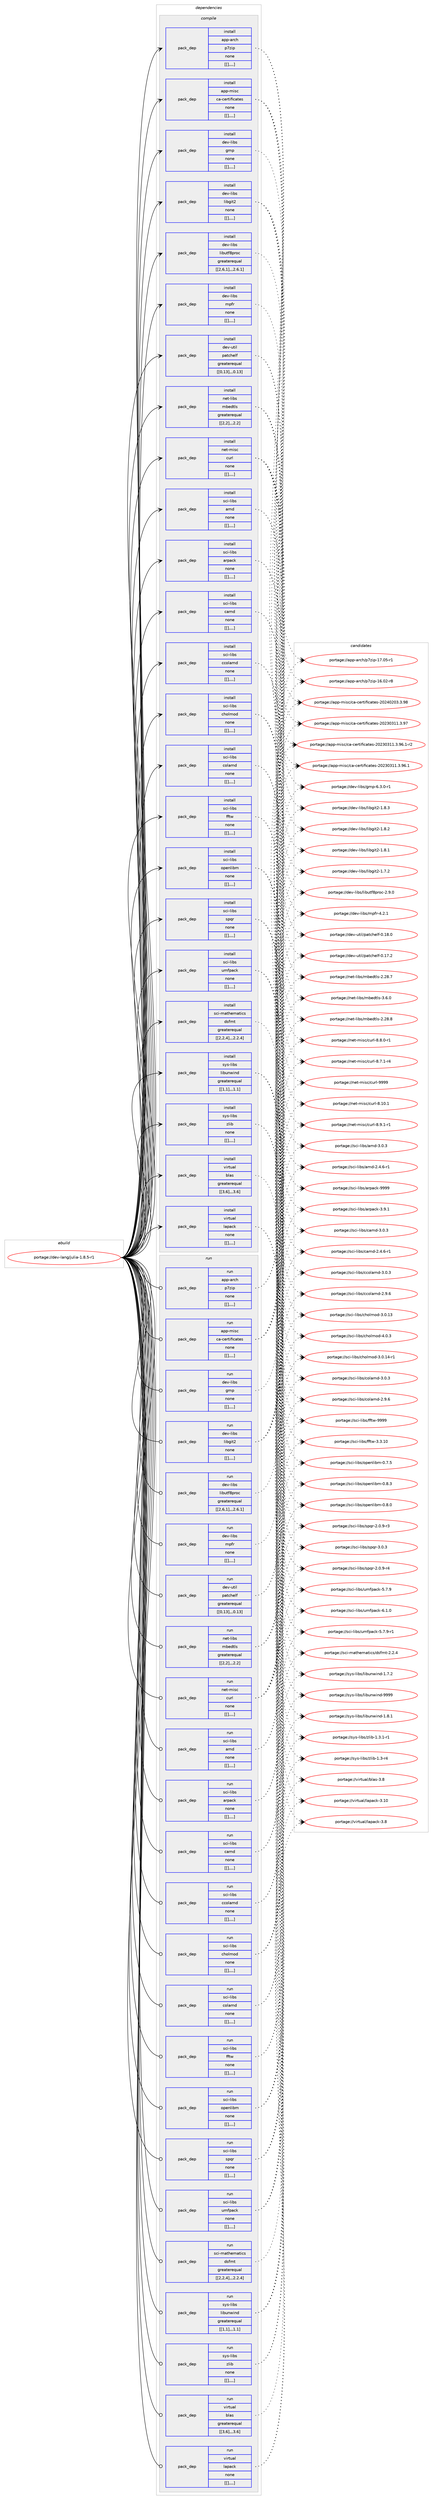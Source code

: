 digraph prolog {

# *************
# Graph options
# *************

newrank=true;
concentrate=true;
compound=true;
graph [rankdir=LR,fontname=Helvetica,fontsize=10,ranksep=1.5];#, ranksep=2.5, nodesep=0.2];
edge  [arrowhead=vee];
node  [fontname=Helvetica,fontsize=10];

# **********
# The ebuild
# **********

subgraph cluster_leftcol {
color=gray;
label=<<i>ebuild</i>>;
id [label="portage://dev-lang/julia-1.8.5-r1", color=red, width=4, href="../dev-lang/julia-1.8.5-r1.svg"];
}

# ****************
# The dependencies
# ****************

subgraph cluster_midcol {
color=gray;
label=<<i>dependencies</i>>;
subgraph cluster_compile {
fillcolor="#eeeeee";
style=filled;
label=<<i>compile</i>>;
subgraph pack77678 {
dependency103742 [label=<<TABLE BORDER="0" CELLBORDER="1" CELLSPACING="0" CELLPADDING="4" WIDTH="220"><TR><TD ROWSPAN="6" CELLPADDING="30">pack_dep</TD></TR><TR><TD WIDTH="110">install</TD></TR><TR><TD>app-arch</TD></TR><TR><TD>p7zip</TD></TR><TR><TD>none</TD></TR><TR><TD>[[],,,,]</TD></TR></TABLE>>, shape=none, color=blue];
}
id:e -> dependency103742:w [weight=20,style="solid",arrowhead="vee"];
subgraph pack77680 {
dependency103745 [label=<<TABLE BORDER="0" CELLBORDER="1" CELLSPACING="0" CELLPADDING="4" WIDTH="220"><TR><TD ROWSPAN="6" CELLPADDING="30">pack_dep</TD></TR><TR><TD WIDTH="110">install</TD></TR><TR><TD>app-misc</TD></TR><TR><TD>ca-certificates</TD></TR><TR><TD>none</TD></TR><TR><TD>[[],,,,]</TD></TR></TABLE>>, shape=none, color=blue];
}
id:e -> dependency103745:w [weight=20,style="solid",arrowhead="vee"];
subgraph pack77689 {
dependency103753 [label=<<TABLE BORDER="0" CELLBORDER="1" CELLSPACING="0" CELLPADDING="4" WIDTH="220"><TR><TD ROWSPAN="6" CELLPADDING="30">pack_dep</TD></TR><TR><TD WIDTH="110">install</TD></TR><TR><TD>dev-libs</TD></TR><TR><TD>gmp</TD></TR><TR><TD>none</TD></TR><TR><TD>[[],,,,]</TD></TR></TABLE>>, shape=none, color=blue];
}
id:e -> dependency103753:w [weight=20,style="solid",arrowhead="vee"];
subgraph pack77694 {
dependency103769 [label=<<TABLE BORDER="0" CELLBORDER="1" CELLSPACING="0" CELLPADDING="4" WIDTH="220"><TR><TD ROWSPAN="6" CELLPADDING="30">pack_dep</TD></TR><TR><TD WIDTH="110">install</TD></TR><TR><TD>dev-libs</TD></TR><TR><TD>libgit2</TD></TR><TR><TD>none</TD></TR><TR><TD>[[],,,,]</TD></TR></TABLE>>, shape=none, color=blue];
}
id:e -> dependency103769:w [weight=20,style="solid",arrowhead="vee"];
subgraph pack77712 {
dependency103787 [label=<<TABLE BORDER="0" CELLBORDER="1" CELLSPACING="0" CELLPADDING="4" WIDTH="220"><TR><TD ROWSPAN="6" CELLPADDING="30">pack_dep</TD></TR><TR><TD WIDTH="110">install</TD></TR><TR><TD>dev-libs</TD></TR><TR><TD>libutf8proc</TD></TR><TR><TD>greaterequal</TD></TR><TR><TD>[[2,6,1],,,2.6.1]</TD></TR></TABLE>>, shape=none, color=blue];
}
id:e -> dependency103787:w [weight=20,style="solid",arrowhead="vee"];
subgraph pack77717 {
dependency103805 [label=<<TABLE BORDER="0" CELLBORDER="1" CELLSPACING="0" CELLPADDING="4" WIDTH="220"><TR><TD ROWSPAN="6" CELLPADDING="30">pack_dep</TD></TR><TR><TD WIDTH="110">install</TD></TR><TR><TD>dev-libs</TD></TR><TR><TD>mpfr</TD></TR><TR><TD>none</TD></TR><TR><TD>[[],,,,]</TD></TR></TABLE>>, shape=none, color=blue];
}
id:e -> dependency103805:w [weight=20,style="solid",arrowhead="vee"];
subgraph pack77735 {
dependency103813 [label=<<TABLE BORDER="0" CELLBORDER="1" CELLSPACING="0" CELLPADDING="4" WIDTH="220"><TR><TD ROWSPAN="6" CELLPADDING="30">pack_dep</TD></TR><TR><TD WIDTH="110">install</TD></TR><TR><TD>dev-util</TD></TR><TR><TD>patchelf</TD></TR><TR><TD>greaterequal</TD></TR><TR><TD>[[0,13],,,0.13]</TD></TR></TABLE>>, shape=none, color=blue];
}
id:e -> dependency103813:w [weight=20,style="solid",arrowhead="vee"];
subgraph pack77739 {
dependency103829 [label=<<TABLE BORDER="0" CELLBORDER="1" CELLSPACING="0" CELLPADDING="4" WIDTH="220"><TR><TD ROWSPAN="6" CELLPADDING="30">pack_dep</TD></TR><TR><TD WIDTH="110">install</TD></TR><TR><TD>net-libs</TD></TR><TR><TD>mbedtls</TD></TR><TR><TD>greaterequal</TD></TR><TR><TD>[[2,2],,,2.2]</TD></TR></TABLE>>, shape=none, color=blue];
}
id:e -> dependency103829:w [weight=20,style="solid",arrowhead="vee"];
subgraph pack77752 {
dependency103855 [label=<<TABLE BORDER="0" CELLBORDER="1" CELLSPACING="0" CELLPADDING="4" WIDTH="220"><TR><TD ROWSPAN="6" CELLPADDING="30">pack_dep</TD></TR><TR><TD WIDTH="110">install</TD></TR><TR><TD>net-misc</TD></TR><TR><TD>curl</TD></TR><TR><TD>none</TD></TR><TR><TD>[[],,,,]</TD></TR></TABLE>>, shape=none, color=blue];
}
id:e -> dependency103855:w [weight=20,style="solid",arrowhead="vee"];
subgraph pack77764 {
dependency103867 [label=<<TABLE BORDER="0" CELLBORDER="1" CELLSPACING="0" CELLPADDING="4" WIDTH="220"><TR><TD ROWSPAN="6" CELLPADDING="30">pack_dep</TD></TR><TR><TD WIDTH="110">install</TD></TR><TR><TD>sci-libs</TD></TR><TR><TD>amd</TD></TR><TR><TD>none</TD></TR><TR><TD>[[],,,,]</TD></TR></TABLE>>, shape=none, color=blue];
}
id:e -> dependency103867:w [weight=20,style="solid",arrowhead="vee"];
subgraph pack77784 {
dependency103893 [label=<<TABLE BORDER="0" CELLBORDER="1" CELLSPACING="0" CELLPADDING="4" WIDTH="220"><TR><TD ROWSPAN="6" CELLPADDING="30">pack_dep</TD></TR><TR><TD WIDTH="110">install</TD></TR><TR><TD>sci-libs</TD></TR><TR><TD>arpack</TD></TR><TR><TD>none</TD></TR><TR><TD>[[],,,,]</TD></TR></TABLE>>, shape=none, color=blue];
}
id:e -> dependency103893:w [weight=20,style="solid",arrowhead="vee"];
subgraph pack77793 {
dependency103909 [label=<<TABLE BORDER="0" CELLBORDER="1" CELLSPACING="0" CELLPADDING="4" WIDTH="220"><TR><TD ROWSPAN="6" CELLPADDING="30">pack_dep</TD></TR><TR><TD WIDTH="110">install</TD></TR><TR><TD>sci-libs</TD></TR><TR><TD>camd</TD></TR><TR><TD>none</TD></TR><TR><TD>[[],,,,]</TD></TR></TABLE>>, shape=none, color=blue];
}
id:e -> dependency103909:w [weight=20,style="solid",arrowhead="vee"];
subgraph pack77853 {
dependency104002 [label=<<TABLE BORDER="0" CELLBORDER="1" CELLSPACING="0" CELLPADDING="4" WIDTH="220"><TR><TD ROWSPAN="6" CELLPADDING="30">pack_dep</TD></TR><TR><TD WIDTH="110">install</TD></TR><TR><TD>sci-libs</TD></TR><TR><TD>ccolamd</TD></TR><TR><TD>none</TD></TR><TR><TD>[[],,,,]</TD></TR></TABLE>>, shape=none, color=blue];
}
id:e -> dependency104002:w [weight=20,style="solid",arrowhead="vee"];
subgraph pack77877 {
dependency104015 [label=<<TABLE BORDER="0" CELLBORDER="1" CELLSPACING="0" CELLPADDING="4" WIDTH="220"><TR><TD ROWSPAN="6" CELLPADDING="30">pack_dep</TD></TR><TR><TD WIDTH="110">install</TD></TR><TR><TD>sci-libs</TD></TR><TR><TD>cholmod</TD></TR><TR><TD>none</TD></TR><TR><TD>[[],,,,]</TD></TR></TABLE>>, shape=none, color=blue];
}
id:e -> dependency104015:w [weight=20,style="solid",arrowhead="vee"];
subgraph pack77882 {
dependency104023 [label=<<TABLE BORDER="0" CELLBORDER="1" CELLSPACING="0" CELLPADDING="4" WIDTH="220"><TR><TD ROWSPAN="6" CELLPADDING="30">pack_dep</TD></TR><TR><TD WIDTH="110">install</TD></TR><TR><TD>sci-libs</TD></TR><TR><TD>colamd</TD></TR><TR><TD>none</TD></TR><TR><TD>[[],,,,]</TD></TR></TABLE>>, shape=none, color=blue];
}
id:e -> dependency104023:w [weight=20,style="solid",arrowhead="vee"];
subgraph pack77887 {
dependency104027 [label=<<TABLE BORDER="0" CELLBORDER="1" CELLSPACING="0" CELLPADDING="4" WIDTH="220"><TR><TD ROWSPAN="6" CELLPADDING="30">pack_dep</TD></TR><TR><TD WIDTH="110">install</TD></TR><TR><TD>sci-libs</TD></TR><TR><TD>fftw</TD></TR><TR><TD>none</TD></TR><TR><TD>[[],,,,]</TD></TR></TABLE>>, shape=none, color=blue];
}
id:e -> dependency104027:w [weight=20,style="solid",arrowhead="vee"];
subgraph pack77904 {
dependency104051 [label=<<TABLE BORDER="0" CELLBORDER="1" CELLSPACING="0" CELLPADDING="4" WIDTH="220"><TR><TD ROWSPAN="6" CELLPADDING="30">pack_dep</TD></TR><TR><TD WIDTH="110">install</TD></TR><TR><TD>sci-libs</TD></TR><TR><TD>openlibm</TD></TR><TR><TD>none</TD></TR><TR><TD>[[],,,,]</TD></TR></TABLE>>, shape=none, color=blue];
}
id:e -> dependency104051:w [weight=20,style="solid",arrowhead="vee"];
subgraph pack77910 {
dependency104071 [label=<<TABLE BORDER="0" CELLBORDER="1" CELLSPACING="0" CELLPADDING="4" WIDTH="220"><TR><TD ROWSPAN="6" CELLPADDING="30">pack_dep</TD></TR><TR><TD WIDTH="110">install</TD></TR><TR><TD>sci-libs</TD></TR><TR><TD>spqr</TD></TR><TR><TD>none</TD></TR><TR><TD>[[],,,,]</TD></TR></TABLE>>, shape=none, color=blue];
}
id:e -> dependency104071:w [weight=20,style="solid",arrowhead="vee"];
subgraph pack77929 {
dependency104090 [label=<<TABLE BORDER="0" CELLBORDER="1" CELLSPACING="0" CELLPADDING="4" WIDTH="220"><TR><TD ROWSPAN="6" CELLPADDING="30">pack_dep</TD></TR><TR><TD WIDTH="110">install</TD></TR><TR><TD>sci-libs</TD></TR><TR><TD>umfpack</TD></TR><TR><TD>none</TD></TR><TR><TD>[[],,,,]</TD></TR></TABLE>>, shape=none, color=blue];
}
id:e -> dependency104090:w [weight=20,style="solid",arrowhead="vee"];
subgraph pack77945 {
dependency104099 [label=<<TABLE BORDER="0" CELLBORDER="1" CELLSPACING="0" CELLPADDING="4" WIDTH="220"><TR><TD ROWSPAN="6" CELLPADDING="30">pack_dep</TD></TR><TR><TD WIDTH="110">install</TD></TR><TR><TD>sci-mathematics</TD></TR><TR><TD>dsfmt</TD></TR><TR><TD>greaterequal</TD></TR><TR><TD>[[2,2,4],,,2.2.4]</TD></TR></TABLE>>, shape=none, color=blue];
}
id:e -> dependency104099:w [weight=20,style="solid",arrowhead="vee"];
subgraph pack77948 {
dependency104108 [label=<<TABLE BORDER="0" CELLBORDER="1" CELLSPACING="0" CELLPADDING="4" WIDTH="220"><TR><TD ROWSPAN="6" CELLPADDING="30">pack_dep</TD></TR><TR><TD WIDTH="110">install</TD></TR><TR><TD>sys-libs</TD></TR><TR><TD>libunwind</TD></TR><TR><TD>greaterequal</TD></TR><TR><TD>[[1,1],,,1.1]</TD></TR></TABLE>>, shape=none, color=blue];
}
id:e -> dependency104108:w [weight=20,style="solid",arrowhead="vee"];
subgraph pack77964 {
dependency104124 [label=<<TABLE BORDER="0" CELLBORDER="1" CELLSPACING="0" CELLPADDING="4" WIDTH="220"><TR><TD ROWSPAN="6" CELLPADDING="30">pack_dep</TD></TR><TR><TD WIDTH="110">install</TD></TR><TR><TD>sys-libs</TD></TR><TR><TD>zlib</TD></TR><TR><TD>none</TD></TR><TR><TD>[[],,,,]</TD></TR></TABLE>>, shape=none, color=blue];
}
id:e -> dependency104124:w [weight=20,style="solid",arrowhead="vee"];
subgraph pack77970 {
dependency104128 [label=<<TABLE BORDER="0" CELLBORDER="1" CELLSPACING="0" CELLPADDING="4" WIDTH="220"><TR><TD ROWSPAN="6" CELLPADDING="30">pack_dep</TD></TR><TR><TD WIDTH="110">install</TD></TR><TR><TD>virtual</TD></TR><TR><TD>blas</TD></TR><TR><TD>greaterequal</TD></TR><TR><TD>[[3,6],,,3.6]</TD></TR></TABLE>>, shape=none, color=blue];
}
id:e -> dependency104128:w [weight=20,style="solid",arrowhead="vee"];
subgraph pack77975 {
dependency104134 [label=<<TABLE BORDER="0" CELLBORDER="1" CELLSPACING="0" CELLPADDING="4" WIDTH="220"><TR><TD ROWSPAN="6" CELLPADDING="30">pack_dep</TD></TR><TR><TD WIDTH="110">install</TD></TR><TR><TD>virtual</TD></TR><TR><TD>lapack</TD></TR><TR><TD>none</TD></TR><TR><TD>[[],,,,]</TD></TR></TABLE>>, shape=none, color=blue];
}
id:e -> dependency104134:w [weight=20,style="solid",arrowhead="vee"];
}
subgraph cluster_compileandrun {
fillcolor="#eeeeee";
style=filled;
label=<<i>compile and run</i>>;
}
subgraph cluster_run {
fillcolor="#eeeeee";
style=filled;
label=<<i>run</i>>;
subgraph pack77980 {
dependency104141 [label=<<TABLE BORDER="0" CELLBORDER="1" CELLSPACING="0" CELLPADDING="4" WIDTH="220"><TR><TD ROWSPAN="6" CELLPADDING="30">pack_dep</TD></TR><TR><TD WIDTH="110">run</TD></TR><TR><TD>app-arch</TD></TR><TR><TD>p7zip</TD></TR><TR><TD>none</TD></TR><TR><TD>[[],,,,]</TD></TR></TABLE>>, shape=none, color=blue];
}
id:e -> dependency104141:w [weight=20,style="solid",arrowhead="odot"];
subgraph pack77984 {
dependency104147 [label=<<TABLE BORDER="0" CELLBORDER="1" CELLSPACING="0" CELLPADDING="4" WIDTH="220"><TR><TD ROWSPAN="6" CELLPADDING="30">pack_dep</TD></TR><TR><TD WIDTH="110">run</TD></TR><TR><TD>app-misc</TD></TR><TR><TD>ca-certificates</TD></TR><TR><TD>none</TD></TR><TR><TD>[[],,,,]</TD></TR></TABLE>>, shape=none, color=blue];
}
id:e -> dependency104147:w [weight=20,style="solid",arrowhead="odot"];
subgraph pack77989 {
dependency104152 [label=<<TABLE BORDER="0" CELLBORDER="1" CELLSPACING="0" CELLPADDING="4" WIDTH="220"><TR><TD ROWSPAN="6" CELLPADDING="30">pack_dep</TD></TR><TR><TD WIDTH="110">run</TD></TR><TR><TD>dev-libs</TD></TR><TR><TD>gmp</TD></TR><TR><TD>none</TD></TR><TR><TD>[[],,,,]</TD></TR></TABLE>>, shape=none, color=blue];
}
id:e -> dependency104152:w [weight=20,style="solid",arrowhead="odot"];
subgraph pack78004 {
dependency104175 [label=<<TABLE BORDER="0" CELLBORDER="1" CELLSPACING="0" CELLPADDING="4" WIDTH="220"><TR><TD ROWSPAN="6" CELLPADDING="30">pack_dep</TD></TR><TR><TD WIDTH="110">run</TD></TR><TR><TD>dev-libs</TD></TR><TR><TD>libgit2</TD></TR><TR><TD>none</TD></TR><TR><TD>[[],,,,]</TD></TR></TABLE>>, shape=none, color=blue];
}
id:e -> dependency104175:w [weight=20,style="solid",arrowhead="odot"];
subgraph pack78009 {
dependency104206 [label=<<TABLE BORDER="0" CELLBORDER="1" CELLSPACING="0" CELLPADDING="4" WIDTH="220"><TR><TD ROWSPAN="6" CELLPADDING="30">pack_dep</TD></TR><TR><TD WIDTH="110">run</TD></TR><TR><TD>dev-libs</TD></TR><TR><TD>libutf8proc</TD></TR><TR><TD>greaterequal</TD></TR><TR><TD>[[2,6,1],,,2.6.1]</TD></TR></TABLE>>, shape=none, color=blue];
}
id:e -> dependency104206:w [weight=20,style="solid",arrowhead="odot"];
subgraph pack78032 {
dependency104209 [label=<<TABLE BORDER="0" CELLBORDER="1" CELLSPACING="0" CELLPADDING="4" WIDTH="220"><TR><TD ROWSPAN="6" CELLPADDING="30">pack_dep</TD></TR><TR><TD WIDTH="110">run</TD></TR><TR><TD>dev-libs</TD></TR><TR><TD>mpfr</TD></TR><TR><TD>none</TD></TR><TR><TD>[[],,,,]</TD></TR></TABLE>>, shape=none, color=blue];
}
id:e -> dependency104209:w [weight=20,style="solid",arrowhead="odot"];
subgraph pack78034 {
dependency104211 [label=<<TABLE BORDER="0" CELLBORDER="1" CELLSPACING="0" CELLPADDING="4" WIDTH="220"><TR><TD ROWSPAN="6" CELLPADDING="30">pack_dep</TD></TR><TR><TD WIDTH="110">run</TD></TR><TR><TD>dev-util</TD></TR><TR><TD>patchelf</TD></TR><TR><TD>greaterequal</TD></TR><TR><TD>[[0,13],,,0.13]</TD></TR></TABLE>>, shape=none, color=blue];
}
id:e -> dependency104211:w [weight=20,style="solid",arrowhead="odot"];
subgraph pack78039 {
dependency104219 [label=<<TABLE BORDER="0" CELLBORDER="1" CELLSPACING="0" CELLPADDING="4" WIDTH="220"><TR><TD ROWSPAN="6" CELLPADDING="30">pack_dep</TD></TR><TR><TD WIDTH="110">run</TD></TR><TR><TD>net-libs</TD></TR><TR><TD>mbedtls</TD></TR><TR><TD>greaterequal</TD></TR><TR><TD>[[2,2],,,2.2]</TD></TR></TABLE>>, shape=none, color=blue];
}
id:e -> dependency104219:w [weight=20,style="solid",arrowhead="odot"];
subgraph pack78042 {
dependency104240 [label=<<TABLE BORDER="0" CELLBORDER="1" CELLSPACING="0" CELLPADDING="4" WIDTH="220"><TR><TD ROWSPAN="6" CELLPADDING="30">pack_dep</TD></TR><TR><TD WIDTH="110">run</TD></TR><TR><TD>net-misc</TD></TR><TR><TD>curl</TD></TR><TR><TD>none</TD></TR><TR><TD>[[],,,,]</TD></TR></TABLE>>, shape=none, color=blue];
}
id:e -> dependency104240:w [weight=20,style="solid",arrowhead="odot"];
subgraph pack78060 {
dependency104252 [label=<<TABLE BORDER="0" CELLBORDER="1" CELLSPACING="0" CELLPADDING="4" WIDTH="220"><TR><TD ROWSPAN="6" CELLPADDING="30">pack_dep</TD></TR><TR><TD WIDTH="110">run</TD></TR><TR><TD>sci-libs</TD></TR><TR><TD>amd</TD></TR><TR><TD>none</TD></TR><TR><TD>[[],,,,]</TD></TR></TABLE>>, shape=none, color=blue];
}
id:e -> dependency104252:w [weight=20,style="solid",arrowhead="odot"];
subgraph pack78073 {
dependency104267 [label=<<TABLE BORDER="0" CELLBORDER="1" CELLSPACING="0" CELLPADDING="4" WIDTH="220"><TR><TD ROWSPAN="6" CELLPADDING="30">pack_dep</TD></TR><TR><TD WIDTH="110">run</TD></TR><TR><TD>sci-libs</TD></TR><TR><TD>arpack</TD></TR><TR><TD>none</TD></TR><TR><TD>[[],,,,]</TD></TR></TABLE>>, shape=none, color=blue];
}
id:e -> dependency104267:w [weight=20,style="solid",arrowhead="odot"];
subgraph pack78085 {
dependency104279 [label=<<TABLE BORDER="0" CELLBORDER="1" CELLSPACING="0" CELLPADDING="4" WIDTH="220"><TR><TD ROWSPAN="6" CELLPADDING="30">pack_dep</TD></TR><TR><TD WIDTH="110">run</TD></TR><TR><TD>sci-libs</TD></TR><TR><TD>camd</TD></TR><TR><TD>none</TD></TR><TR><TD>[[],,,,]</TD></TR></TABLE>>, shape=none, color=blue];
}
id:e -> dependency104279:w [weight=20,style="solid",arrowhead="odot"];
subgraph pack78087 {
dependency104288 [label=<<TABLE BORDER="0" CELLBORDER="1" CELLSPACING="0" CELLPADDING="4" WIDTH="220"><TR><TD ROWSPAN="6" CELLPADDING="30">pack_dep</TD></TR><TR><TD WIDTH="110">run</TD></TR><TR><TD>sci-libs</TD></TR><TR><TD>ccolamd</TD></TR><TR><TD>none</TD></TR><TR><TD>[[],,,,]</TD></TR></TABLE>>, shape=none, color=blue];
}
id:e -> dependency104288:w [weight=20,style="solid",arrowhead="odot"];
subgraph pack78093 {
dependency104300 [label=<<TABLE BORDER="0" CELLBORDER="1" CELLSPACING="0" CELLPADDING="4" WIDTH="220"><TR><TD ROWSPAN="6" CELLPADDING="30">pack_dep</TD></TR><TR><TD WIDTH="110">run</TD></TR><TR><TD>sci-libs</TD></TR><TR><TD>cholmod</TD></TR><TR><TD>none</TD></TR><TR><TD>[[],,,,]</TD></TR></TABLE>>, shape=none, color=blue];
}
id:e -> dependency104300:w [weight=20,style="solid",arrowhead="odot"];
subgraph pack78103 {
dependency104305 [label=<<TABLE BORDER="0" CELLBORDER="1" CELLSPACING="0" CELLPADDING="4" WIDTH="220"><TR><TD ROWSPAN="6" CELLPADDING="30">pack_dep</TD></TR><TR><TD WIDTH="110">run</TD></TR><TR><TD>sci-libs</TD></TR><TR><TD>colamd</TD></TR><TR><TD>none</TD></TR><TR><TD>[[],,,,]</TD></TR></TABLE>>, shape=none, color=blue];
}
id:e -> dependency104305:w [weight=20,style="solid",arrowhead="odot"];
subgraph pack78119 {
dependency104337 [label=<<TABLE BORDER="0" CELLBORDER="1" CELLSPACING="0" CELLPADDING="4" WIDTH="220"><TR><TD ROWSPAN="6" CELLPADDING="30">pack_dep</TD></TR><TR><TD WIDTH="110">run</TD></TR><TR><TD>sci-libs</TD></TR><TR><TD>fftw</TD></TR><TR><TD>none</TD></TR><TR><TD>[[],,,,]</TD></TR></TABLE>>, shape=none, color=blue];
}
id:e -> dependency104337:w [weight=20,style="solid",arrowhead="odot"];
subgraph pack78131 {
dependency104353 [label=<<TABLE BORDER="0" CELLBORDER="1" CELLSPACING="0" CELLPADDING="4" WIDTH="220"><TR><TD ROWSPAN="6" CELLPADDING="30">pack_dep</TD></TR><TR><TD WIDTH="110">run</TD></TR><TR><TD>sci-libs</TD></TR><TR><TD>openlibm</TD></TR><TR><TD>none</TD></TR><TR><TD>[[],,,,]</TD></TR></TABLE>>, shape=none, color=blue];
}
id:e -> dependency104353:w [weight=20,style="solid",arrowhead="odot"];
subgraph pack78166 {
dependency104404 [label=<<TABLE BORDER="0" CELLBORDER="1" CELLSPACING="0" CELLPADDING="4" WIDTH="220"><TR><TD ROWSPAN="6" CELLPADDING="30">pack_dep</TD></TR><TR><TD WIDTH="110">run</TD></TR><TR><TD>sci-libs</TD></TR><TR><TD>spqr</TD></TR><TR><TD>none</TD></TR><TR><TD>[[],,,,]</TD></TR></TABLE>>, shape=none, color=blue];
}
id:e -> dependency104404:w [weight=20,style="solid",arrowhead="odot"];
subgraph pack78189 {
dependency104432 [label=<<TABLE BORDER="0" CELLBORDER="1" CELLSPACING="0" CELLPADDING="4" WIDTH="220"><TR><TD ROWSPAN="6" CELLPADDING="30">pack_dep</TD></TR><TR><TD WIDTH="110">run</TD></TR><TR><TD>sci-libs</TD></TR><TR><TD>umfpack</TD></TR><TR><TD>none</TD></TR><TR><TD>[[],,,,]</TD></TR></TABLE>>, shape=none, color=blue];
}
id:e -> dependency104432:w [weight=20,style="solid",arrowhead="odot"];
subgraph pack78195 {
dependency104437 [label=<<TABLE BORDER="0" CELLBORDER="1" CELLSPACING="0" CELLPADDING="4" WIDTH="220"><TR><TD ROWSPAN="6" CELLPADDING="30">pack_dep</TD></TR><TR><TD WIDTH="110">run</TD></TR><TR><TD>sci-mathematics</TD></TR><TR><TD>dsfmt</TD></TR><TR><TD>greaterequal</TD></TR><TR><TD>[[2,2,4],,,2.2.4]</TD></TR></TABLE>>, shape=none, color=blue];
}
id:e -> dependency104437:w [weight=20,style="solid",arrowhead="odot"];
subgraph pack78197 {
dependency104442 [label=<<TABLE BORDER="0" CELLBORDER="1" CELLSPACING="0" CELLPADDING="4" WIDTH="220"><TR><TD ROWSPAN="6" CELLPADDING="30">pack_dep</TD></TR><TR><TD WIDTH="110">run</TD></TR><TR><TD>sys-libs</TD></TR><TR><TD>libunwind</TD></TR><TR><TD>greaterequal</TD></TR><TR><TD>[[1,1],,,1.1]</TD></TR></TABLE>>, shape=none, color=blue];
}
id:e -> dependency104442:w [weight=20,style="solid",arrowhead="odot"];
subgraph pack78200 {
dependency104447 [label=<<TABLE BORDER="0" CELLBORDER="1" CELLSPACING="0" CELLPADDING="4" WIDTH="220"><TR><TD ROWSPAN="6" CELLPADDING="30">pack_dep</TD></TR><TR><TD WIDTH="110">run</TD></TR><TR><TD>sys-libs</TD></TR><TR><TD>zlib</TD></TR><TR><TD>none</TD></TR><TR><TD>[[],,,,]</TD></TR></TABLE>>, shape=none, color=blue];
}
id:e -> dependency104447:w [weight=20,style="solid",arrowhead="odot"];
subgraph pack78207 {
dependency104452 [label=<<TABLE BORDER="0" CELLBORDER="1" CELLSPACING="0" CELLPADDING="4" WIDTH="220"><TR><TD ROWSPAN="6" CELLPADDING="30">pack_dep</TD></TR><TR><TD WIDTH="110">run</TD></TR><TR><TD>virtual</TD></TR><TR><TD>blas</TD></TR><TR><TD>greaterequal</TD></TR><TR><TD>[[3,6],,,3.6]</TD></TR></TABLE>>, shape=none, color=blue];
}
id:e -> dependency104452:w [weight=20,style="solid",arrowhead="odot"];
subgraph pack78210 {
dependency104458 [label=<<TABLE BORDER="0" CELLBORDER="1" CELLSPACING="0" CELLPADDING="4" WIDTH="220"><TR><TD ROWSPAN="6" CELLPADDING="30">pack_dep</TD></TR><TR><TD WIDTH="110">run</TD></TR><TR><TD>virtual</TD></TR><TR><TD>lapack</TD></TR><TR><TD>none</TD></TR><TR><TD>[[],,,,]</TD></TR></TABLE>>, shape=none, color=blue];
}
id:e -> dependency104458:w [weight=20,style="solid",arrowhead="odot"];
}
}

# **************
# The candidates
# **************

subgraph cluster_choices {
rank=same;
color=gray;
label=<<i>candidates</i>>;

subgraph choice77895 {
color=black;
nodesep=1;
choice9711211245971149910447112551221051124549554648534511449 [label="portage://app-arch/p7zip-17.05-r1", color=red, width=4,href="../app-arch/p7zip-17.05-r1.svg"];
choice9711211245971149910447112551221051124549544648504511456 [label="portage://app-arch/p7zip-16.02-r8", color=red, width=4,href="../app-arch/p7zip-16.02-r8.svg"];
dependency103742:e -> choice9711211245971149910447112551221051124549554648534511449:w [style=dotted,weight="100"];
dependency103742:e -> choice9711211245971149910447112551221051124549544648504511456:w [style=dotted,weight="100"];
}
subgraph choice77897 {
color=black;
nodesep=1;
choice971121124510910511599479997459910111411610510210599971161011154550485052485048514651465756 [label="portage://app-misc/ca-certificates-20240203.3.98", color=red, width=4,href="../app-misc/ca-certificates-20240203.3.98.svg"];
choice971121124510910511599479997459910111411610510210599971161011154550485051485149494651465755 [label="portage://app-misc/ca-certificates-20230311.3.97", color=red, width=4,href="../app-misc/ca-certificates-20230311.3.97.svg"];
choice97112112451091051159947999745991011141161051021059997116101115455048505148514949465146575446494511450 [label="portage://app-misc/ca-certificates-20230311.3.96.1-r2", color=red, width=4,href="../app-misc/ca-certificates-20230311.3.96.1-r2.svg"];
choice9711211245109105115994799974599101114116105102105999711610111545504850514851494946514657544649 [label="portage://app-misc/ca-certificates-20230311.3.96.1", color=red, width=4,href="../app-misc/ca-certificates-20230311.3.96.1.svg"];
dependency103745:e -> choice971121124510910511599479997459910111411610510210599971161011154550485052485048514651465756:w [style=dotted,weight="100"];
dependency103745:e -> choice971121124510910511599479997459910111411610510210599971161011154550485051485149494651465755:w [style=dotted,weight="100"];
dependency103745:e -> choice97112112451091051159947999745991011141161051021059997116101115455048505148514949465146575446494511450:w [style=dotted,weight="100"];
dependency103745:e -> choice9711211245109105115994799974599101114116105102105999711610111545504850514851494946514657544649:w [style=dotted,weight="100"];
}
subgraph choice77902 {
color=black;
nodesep=1;
choice1001011184510810598115471031091124554465146484511449 [label="portage://dev-libs/gmp-6.3.0-r1", color=red, width=4,href="../dev-libs/gmp-6.3.0-r1.svg"];
dependency103753:e -> choice1001011184510810598115471031091124554465146484511449:w [style=dotted,weight="100"];
}
subgraph choice77903 {
color=black;
nodesep=1;
choice1001011184510810598115471081059810310511650454946564651 [label="portage://dev-libs/libgit2-1.8.3", color=red, width=4,href="../dev-libs/libgit2-1.8.3.svg"];
choice1001011184510810598115471081059810310511650454946564650 [label="portage://dev-libs/libgit2-1.8.2", color=red, width=4,href="../dev-libs/libgit2-1.8.2.svg"];
choice1001011184510810598115471081059810310511650454946564649 [label="portage://dev-libs/libgit2-1.8.1", color=red, width=4,href="../dev-libs/libgit2-1.8.1.svg"];
choice1001011184510810598115471081059810310511650454946554650 [label="portage://dev-libs/libgit2-1.7.2", color=red, width=4,href="../dev-libs/libgit2-1.7.2.svg"];
dependency103769:e -> choice1001011184510810598115471081059810310511650454946564651:w [style=dotted,weight="100"];
dependency103769:e -> choice1001011184510810598115471081059810310511650454946564650:w [style=dotted,weight="100"];
dependency103769:e -> choice1001011184510810598115471081059810310511650454946564649:w [style=dotted,weight="100"];
dependency103769:e -> choice1001011184510810598115471081059810310511650454946554650:w [style=dotted,weight="100"];
}
subgraph choice77919 {
color=black;
nodesep=1;
choice100101118451081059811547108105981171161025611211411199455046574648 [label="portage://dev-libs/libutf8proc-2.9.0", color=red, width=4,href="../dev-libs/libutf8proc-2.9.0.svg"];
dependency103787:e -> choice100101118451081059811547108105981171161025611211411199455046574648:w [style=dotted,weight="100"];
}
subgraph choice77926 {
color=black;
nodesep=1;
choice100101118451081059811547109112102114455246504649 [label="portage://dev-libs/mpfr-4.2.1", color=red, width=4,href="../dev-libs/mpfr-4.2.1.svg"];
dependency103805:e -> choice100101118451081059811547109112102114455246504649:w [style=dotted,weight="100"];
}
subgraph choice77940 {
color=black;
nodesep=1;
choice1001011184511711610510847112971169910410110810245484649564648 [label="portage://dev-util/patchelf-0.18.0", color=red, width=4,href="../dev-util/patchelf-0.18.0.svg"];
choice1001011184511711610510847112971169910410110810245484649554650 [label="portage://dev-util/patchelf-0.17.2", color=red, width=4,href="../dev-util/patchelf-0.17.2.svg"];
dependency103813:e -> choice1001011184511711610510847112971169910410110810245484649564648:w [style=dotted,weight="100"];
dependency103813:e -> choice1001011184511711610510847112971169910410110810245484649554650:w [style=dotted,weight="100"];
}
subgraph choice77941 {
color=black;
nodesep=1;
choice11010111645108105981154710998101100116108115455146544648 [label="portage://net-libs/mbedtls-3.6.0", color=red, width=4,href="../net-libs/mbedtls-3.6.0.svg"];
choice1101011164510810598115471099810110011610811545504650564656 [label="portage://net-libs/mbedtls-2.28.8", color=red, width=4,href="../net-libs/mbedtls-2.28.8.svg"];
choice1101011164510810598115471099810110011610811545504650564655 [label="portage://net-libs/mbedtls-2.28.7", color=red, width=4,href="../net-libs/mbedtls-2.28.7.svg"];
dependency103829:e -> choice11010111645108105981154710998101100116108115455146544648:w [style=dotted,weight="100"];
dependency103829:e -> choice1101011164510810598115471099810110011610811545504650564656:w [style=dotted,weight="100"];
dependency103829:e -> choice1101011164510810598115471099810110011610811545504650564655:w [style=dotted,weight="100"];
}
subgraph choice77947 {
color=black;
nodesep=1;
choice110101116451091051159947991171141084557575757 [label="portage://net-misc/curl-9999", color=red, width=4,href="../net-misc/curl-9999.svg"];
choice1101011164510910511599479911711410845564649484649 [label="portage://net-misc/curl-8.10.1", color=red, width=4,href="../net-misc/curl-8.10.1.svg"];
choice110101116451091051159947991171141084556465746494511449 [label="portage://net-misc/curl-8.9.1-r1", color=red, width=4,href="../net-misc/curl-8.9.1-r1.svg"];
choice110101116451091051159947991171141084556465646484511449 [label="portage://net-misc/curl-8.8.0-r1", color=red, width=4,href="../net-misc/curl-8.8.0-r1.svg"];
choice110101116451091051159947991171141084556465546494511452 [label="portage://net-misc/curl-8.7.1-r4", color=red, width=4,href="../net-misc/curl-8.7.1-r4.svg"];
dependency103855:e -> choice110101116451091051159947991171141084557575757:w [style=dotted,weight="100"];
dependency103855:e -> choice1101011164510910511599479911711410845564649484649:w [style=dotted,weight="100"];
dependency103855:e -> choice110101116451091051159947991171141084556465746494511449:w [style=dotted,weight="100"];
dependency103855:e -> choice110101116451091051159947991171141084556465646484511449:w [style=dotted,weight="100"];
dependency103855:e -> choice110101116451091051159947991171141084556465546494511452:w [style=dotted,weight="100"];
}
subgraph choice77949 {
color=black;
nodesep=1;
choice1159910545108105981154797109100455146484651 [label="portage://sci-libs/amd-3.0.3", color=red, width=4,href="../sci-libs/amd-3.0.3.svg"];
choice11599105451081059811547971091004550465246544511449 [label="portage://sci-libs/amd-2.4.6-r1", color=red, width=4,href="../sci-libs/amd-2.4.6-r1.svg"];
dependency103867:e -> choice1159910545108105981154797109100455146484651:w [style=dotted,weight="100"];
dependency103867:e -> choice11599105451081059811547971091004550465246544511449:w [style=dotted,weight="100"];
}
subgraph choice77959 {
color=black;
nodesep=1;
choice115991054510810598115479711411297991074557575757 [label="portage://sci-libs/arpack-9999", color=red, width=4,href="../sci-libs/arpack-9999.svg"];
choice11599105451081059811547971141129799107455146574649 [label="portage://sci-libs/arpack-3.9.1", color=red, width=4,href="../sci-libs/arpack-3.9.1.svg"];
dependency103893:e -> choice115991054510810598115479711411297991074557575757:w [style=dotted,weight="100"];
dependency103893:e -> choice11599105451081059811547971141129799107455146574649:w [style=dotted,weight="100"];
}
subgraph choice77960 {
color=black;
nodesep=1;
choice115991054510810598115479997109100455146484651 [label="portage://sci-libs/camd-3.0.3", color=red, width=4,href="../sci-libs/camd-3.0.3.svg"];
choice1159910545108105981154799971091004550465246544511449 [label="portage://sci-libs/camd-2.4.6-r1", color=red, width=4,href="../sci-libs/camd-2.4.6-r1.svg"];
dependency103909:e -> choice115991054510810598115479997109100455146484651:w [style=dotted,weight="100"];
dependency103909:e -> choice1159910545108105981154799971091004550465246544511449:w [style=dotted,weight="100"];
}
subgraph choice77961 {
color=black;
nodesep=1;
choice11599105451081059811547999911110897109100455146484651 [label="portage://sci-libs/ccolamd-3.0.3", color=red, width=4,href="../sci-libs/ccolamd-3.0.3.svg"];
choice11599105451081059811547999911110897109100455046574654 [label="portage://sci-libs/ccolamd-2.9.6", color=red, width=4,href="../sci-libs/ccolamd-2.9.6.svg"];
dependency104002:e -> choice11599105451081059811547999911110897109100455146484651:w [style=dotted,weight="100"];
dependency104002:e -> choice11599105451081059811547999911110897109100455046574654:w [style=dotted,weight="100"];
}
subgraph choice77965 {
color=black;
nodesep=1;
choice1159910545108105981154799104111108109111100455246484651 [label="portage://sci-libs/cholmod-4.0.3", color=red, width=4,href="../sci-libs/cholmod-4.0.3.svg"];
choice1159910545108105981154799104111108109111100455146484649524511449 [label="portage://sci-libs/cholmod-3.0.14-r1", color=red, width=4,href="../sci-libs/cholmod-3.0.14-r1.svg"];
choice115991054510810598115479910411110810911110045514648464951 [label="portage://sci-libs/cholmod-3.0.13", color=red, width=4,href="../sci-libs/cholmod-3.0.13.svg"];
dependency104015:e -> choice1159910545108105981154799104111108109111100455246484651:w [style=dotted,weight="100"];
dependency104015:e -> choice1159910545108105981154799104111108109111100455146484649524511449:w [style=dotted,weight="100"];
dependency104015:e -> choice115991054510810598115479910411110810911110045514648464951:w [style=dotted,weight="100"];
}
subgraph choice77988 {
color=black;
nodesep=1;
choice115991054510810598115479911110897109100455146484651 [label="portage://sci-libs/colamd-3.0.3", color=red, width=4,href="../sci-libs/colamd-3.0.3.svg"];
choice115991054510810598115479911110897109100455046574654 [label="portage://sci-libs/colamd-2.9.6", color=red, width=4,href="../sci-libs/colamd-2.9.6.svg"];
dependency104023:e -> choice115991054510810598115479911110897109100455146484651:w [style=dotted,weight="100"];
dependency104023:e -> choice115991054510810598115479911110897109100455046574654:w [style=dotted,weight="100"];
}
subgraph choice77997 {
color=black;
nodesep=1;
choice115991054510810598115471021021161194557575757 [label="portage://sci-libs/fftw-9999", color=red, width=4,href="../sci-libs/fftw-9999.svg"];
choice1159910545108105981154710210211611945514651464948 [label="portage://sci-libs/fftw-3.3.10", color=red, width=4,href="../sci-libs/fftw-3.3.10.svg"];
dependency104027:e -> choice115991054510810598115471021021161194557575757:w [style=dotted,weight="100"];
dependency104027:e -> choice1159910545108105981154710210211611945514651464948:w [style=dotted,weight="100"];
}
subgraph choice78012 {
color=black;
nodesep=1;
choice1159910545108105981154711111210111010810598109454846564651 [label="portage://sci-libs/openlibm-0.8.3", color=red, width=4,href="../sci-libs/openlibm-0.8.3.svg"];
choice1159910545108105981154711111210111010810598109454846564648 [label="portage://sci-libs/openlibm-0.8.0", color=red, width=4,href="../sci-libs/openlibm-0.8.0.svg"];
choice1159910545108105981154711111210111010810598109454846554653 [label="portage://sci-libs/openlibm-0.7.5", color=red, width=4,href="../sci-libs/openlibm-0.7.5.svg"];
dependency104051:e -> choice1159910545108105981154711111210111010810598109454846564651:w [style=dotted,weight="100"];
dependency104051:e -> choice1159910545108105981154711111210111010810598109454846564648:w [style=dotted,weight="100"];
dependency104051:e -> choice1159910545108105981154711111210111010810598109454846554653:w [style=dotted,weight="100"];
}
subgraph choice78037 {
color=black;
nodesep=1;
choice11599105451081059811547115112113114455146484651 [label="portage://sci-libs/spqr-3.0.3", color=red, width=4,href="../sci-libs/spqr-3.0.3.svg"];
choice115991054510810598115471151121131144550464846574511452 [label="portage://sci-libs/spqr-2.0.9-r4", color=red, width=4,href="../sci-libs/spqr-2.0.9-r4.svg"];
choice115991054510810598115471151121131144550464846574511451 [label="portage://sci-libs/spqr-2.0.9-r3", color=red, width=4,href="../sci-libs/spqr-2.0.9-r3.svg"];
dependency104071:e -> choice11599105451081059811547115112113114455146484651:w [style=dotted,weight="100"];
dependency104071:e -> choice115991054510810598115471151121131144550464846574511452:w [style=dotted,weight="100"];
dependency104071:e -> choice115991054510810598115471151121131144550464846574511451:w [style=dotted,weight="100"];
}
subgraph choice78046 {
color=black;
nodesep=1;
choice115991054510810598115471171091021129799107455446494648 [label="portage://sci-libs/umfpack-6.1.0", color=red, width=4,href="../sci-libs/umfpack-6.1.0.svg"];
choice1159910545108105981154711710910211297991074553465546574511449 [label="portage://sci-libs/umfpack-5.7.9-r1", color=red, width=4,href="../sci-libs/umfpack-5.7.9-r1.svg"];
choice115991054510810598115471171091021129799107455346554657 [label="portage://sci-libs/umfpack-5.7.9", color=red, width=4,href="../sci-libs/umfpack-5.7.9.svg"];
dependency104090:e -> choice115991054510810598115471171091021129799107455446494648:w [style=dotted,weight="100"];
dependency104090:e -> choice1159910545108105981154711710910211297991074553465546574511449:w [style=dotted,weight="100"];
dependency104090:e -> choice115991054510810598115471171091021129799107455346554657:w [style=dotted,weight="100"];
}
subgraph choice78053 {
color=black;
nodesep=1;
choice115991054510997116104101109971161059911547100115102109116455046504652 [label="portage://sci-mathematics/dsfmt-2.2.4", color=red, width=4,href="../sci-mathematics/dsfmt-2.2.4.svg"];
dependency104099:e -> choice115991054510997116104101109971161059911547100115102109116455046504652:w [style=dotted,weight="100"];
}
subgraph choice78054 {
color=black;
nodesep=1;
choice115121115451081059811547108105981171101191051101004557575757 [label="portage://sys-libs/libunwind-9999", color=red, width=4,href="../sys-libs/libunwind-9999.svg"];
choice11512111545108105981154710810598117110119105110100454946564649 [label="portage://sys-libs/libunwind-1.8.1", color=red, width=4,href="../sys-libs/libunwind-1.8.1.svg"];
choice11512111545108105981154710810598117110119105110100454946554650 [label="portage://sys-libs/libunwind-1.7.2", color=red, width=4,href="../sys-libs/libunwind-1.7.2.svg"];
dependency104108:e -> choice115121115451081059811547108105981171101191051101004557575757:w [style=dotted,weight="100"];
dependency104108:e -> choice11512111545108105981154710810598117110119105110100454946564649:w [style=dotted,weight="100"];
dependency104108:e -> choice11512111545108105981154710810598117110119105110100454946554650:w [style=dotted,weight="100"];
}
subgraph choice78065 {
color=black;
nodesep=1;
choice115121115451081059811547122108105984549465146494511449 [label="portage://sys-libs/zlib-1.3.1-r1", color=red, width=4,href="../sys-libs/zlib-1.3.1-r1.svg"];
choice11512111545108105981154712210810598454946514511452 [label="portage://sys-libs/zlib-1.3-r4", color=red, width=4,href="../sys-libs/zlib-1.3-r4.svg"];
dependency104124:e -> choice115121115451081059811547122108105984549465146494511449:w [style=dotted,weight="100"];
dependency104124:e -> choice11512111545108105981154712210810598454946514511452:w [style=dotted,weight="100"];
}
subgraph choice78067 {
color=black;
nodesep=1;
choice1181051141161179710847981089711545514656 [label="portage://virtual/blas-3.8", color=red, width=4,href="../virtual/blas-3.8.svg"];
dependency104128:e -> choice1181051141161179710847981089711545514656:w [style=dotted,weight="100"];
}
subgraph choice78089 {
color=black;
nodesep=1;
choice11810511411611797108471089711297991074551464948 [label="portage://virtual/lapack-3.10", color=red, width=4,href="../virtual/lapack-3.10.svg"];
choice118105114116117971084710897112979910745514656 [label="portage://virtual/lapack-3.8", color=red, width=4,href="../virtual/lapack-3.8.svg"];
dependency104134:e -> choice11810511411611797108471089711297991074551464948:w [style=dotted,weight="100"];
dependency104134:e -> choice118105114116117971084710897112979910745514656:w [style=dotted,weight="100"];
}
subgraph choice78116 {
color=black;
nodesep=1;
choice9711211245971149910447112551221051124549554648534511449 [label="portage://app-arch/p7zip-17.05-r1", color=red, width=4,href="../app-arch/p7zip-17.05-r1.svg"];
choice9711211245971149910447112551221051124549544648504511456 [label="portage://app-arch/p7zip-16.02-r8", color=red, width=4,href="../app-arch/p7zip-16.02-r8.svg"];
dependency104141:e -> choice9711211245971149910447112551221051124549554648534511449:w [style=dotted,weight="100"];
dependency104141:e -> choice9711211245971149910447112551221051124549544648504511456:w [style=dotted,weight="100"];
}
subgraph choice78120 {
color=black;
nodesep=1;
choice971121124510910511599479997459910111411610510210599971161011154550485052485048514651465756 [label="portage://app-misc/ca-certificates-20240203.3.98", color=red, width=4,href="../app-misc/ca-certificates-20240203.3.98.svg"];
choice971121124510910511599479997459910111411610510210599971161011154550485051485149494651465755 [label="portage://app-misc/ca-certificates-20230311.3.97", color=red, width=4,href="../app-misc/ca-certificates-20230311.3.97.svg"];
choice97112112451091051159947999745991011141161051021059997116101115455048505148514949465146575446494511450 [label="portage://app-misc/ca-certificates-20230311.3.96.1-r2", color=red, width=4,href="../app-misc/ca-certificates-20230311.3.96.1-r2.svg"];
choice9711211245109105115994799974599101114116105102105999711610111545504850514851494946514657544649 [label="portage://app-misc/ca-certificates-20230311.3.96.1", color=red, width=4,href="../app-misc/ca-certificates-20230311.3.96.1.svg"];
dependency104147:e -> choice971121124510910511599479997459910111411610510210599971161011154550485052485048514651465756:w [style=dotted,weight="100"];
dependency104147:e -> choice971121124510910511599479997459910111411610510210599971161011154550485051485149494651465755:w [style=dotted,weight="100"];
dependency104147:e -> choice97112112451091051159947999745991011141161051021059997116101115455048505148514949465146575446494511450:w [style=dotted,weight="100"];
dependency104147:e -> choice9711211245109105115994799974599101114116105102105999711610111545504850514851494946514657544649:w [style=dotted,weight="100"];
}
subgraph choice78136 {
color=black;
nodesep=1;
choice1001011184510810598115471031091124554465146484511449 [label="portage://dev-libs/gmp-6.3.0-r1", color=red, width=4,href="../dev-libs/gmp-6.3.0-r1.svg"];
dependency104152:e -> choice1001011184510810598115471031091124554465146484511449:w [style=dotted,weight="100"];
}
subgraph choice78139 {
color=black;
nodesep=1;
choice1001011184510810598115471081059810310511650454946564651 [label="portage://dev-libs/libgit2-1.8.3", color=red, width=4,href="../dev-libs/libgit2-1.8.3.svg"];
choice1001011184510810598115471081059810310511650454946564650 [label="portage://dev-libs/libgit2-1.8.2", color=red, width=4,href="../dev-libs/libgit2-1.8.2.svg"];
choice1001011184510810598115471081059810310511650454946564649 [label="portage://dev-libs/libgit2-1.8.1", color=red, width=4,href="../dev-libs/libgit2-1.8.1.svg"];
choice1001011184510810598115471081059810310511650454946554650 [label="portage://dev-libs/libgit2-1.7.2", color=red, width=4,href="../dev-libs/libgit2-1.7.2.svg"];
dependency104175:e -> choice1001011184510810598115471081059810310511650454946564651:w [style=dotted,weight="100"];
dependency104175:e -> choice1001011184510810598115471081059810310511650454946564650:w [style=dotted,weight="100"];
dependency104175:e -> choice1001011184510810598115471081059810310511650454946564649:w [style=dotted,weight="100"];
dependency104175:e -> choice1001011184510810598115471081059810310511650454946554650:w [style=dotted,weight="100"];
}
subgraph choice78149 {
color=black;
nodesep=1;
choice100101118451081059811547108105981171161025611211411199455046574648 [label="portage://dev-libs/libutf8proc-2.9.0", color=red, width=4,href="../dev-libs/libutf8proc-2.9.0.svg"];
dependency104206:e -> choice100101118451081059811547108105981171161025611211411199455046574648:w [style=dotted,weight="100"];
}
subgraph choice78150 {
color=black;
nodesep=1;
choice100101118451081059811547109112102114455246504649 [label="portage://dev-libs/mpfr-4.2.1", color=red, width=4,href="../dev-libs/mpfr-4.2.1.svg"];
dependency104209:e -> choice100101118451081059811547109112102114455246504649:w [style=dotted,weight="100"];
}
subgraph choice78170 {
color=black;
nodesep=1;
choice1001011184511711610510847112971169910410110810245484649564648 [label="portage://dev-util/patchelf-0.18.0", color=red, width=4,href="../dev-util/patchelf-0.18.0.svg"];
choice1001011184511711610510847112971169910410110810245484649554650 [label="portage://dev-util/patchelf-0.17.2", color=red, width=4,href="../dev-util/patchelf-0.17.2.svg"];
dependency104211:e -> choice1001011184511711610510847112971169910410110810245484649564648:w [style=dotted,weight="100"];
dependency104211:e -> choice1001011184511711610510847112971169910410110810245484649554650:w [style=dotted,weight="100"];
}
subgraph choice78183 {
color=black;
nodesep=1;
choice11010111645108105981154710998101100116108115455146544648 [label="portage://net-libs/mbedtls-3.6.0", color=red, width=4,href="../net-libs/mbedtls-3.6.0.svg"];
choice1101011164510810598115471099810110011610811545504650564656 [label="portage://net-libs/mbedtls-2.28.8", color=red, width=4,href="../net-libs/mbedtls-2.28.8.svg"];
choice1101011164510810598115471099810110011610811545504650564655 [label="portage://net-libs/mbedtls-2.28.7", color=red, width=4,href="../net-libs/mbedtls-2.28.7.svg"];
dependency104219:e -> choice11010111645108105981154710998101100116108115455146544648:w [style=dotted,weight="100"];
dependency104219:e -> choice1101011164510810598115471099810110011610811545504650564656:w [style=dotted,weight="100"];
dependency104219:e -> choice1101011164510810598115471099810110011610811545504650564655:w [style=dotted,weight="100"];
}
subgraph choice78205 {
color=black;
nodesep=1;
choice110101116451091051159947991171141084557575757 [label="portage://net-misc/curl-9999", color=red, width=4,href="../net-misc/curl-9999.svg"];
choice1101011164510910511599479911711410845564649484649 [label="portage://net-misc/curl-8.10.1", color=red, width=4,href="../net-misc/curl-8.10.1.svg"];
choice110101116451091051159947991171141084556465746494511449 [label="portage://net-misc/curl-8.9.1-r1", color=red, width=4,href="../net-misc/curl-8.9.1-r1.svg"];
choice110101116451091051159947991171141084556465646484511449 [label="portage://net-misc/curl-8.8.0-r1", color=red, width=4,href="../net-misc/curl-8.8.0-r1.svg"];
choice110101116451091051159947991171141084556465546494511452 [label="portage://net-misc/curl-8.7.1-r4", color=red, width=4,href="../net-misc/curl-8.7.1-r4.svg"];
dependency104240:e -> choice110101116451091051159947991171141084557575757:w [style=dotted,weight="100"];
dependency104240:e -> choice1101011164510910511599479911711410845564649484649:w [style=dotted,weight="100"];
dependency104240:e -> choice110101116451091051159947991171141084556465746494511449:w [style=dotted,weight="100"];
dependency104240:e -> choice110101116451091051159947991171141084556465646484511449:w [style=dotted,weight="100"];
dependency104240:e -> choice110101116451091051159947991171141084556465546494511452:w [style=dotted,weight="100"];
}
subgraph choice78207 {
color=black;
nodesep=1;
choice1159910545108105981154797109100455146484651 [label="portage://sci-libs/amd-3.0.3", color=red, width=4,href="../sci-libs/amd-3.0.3.svg"];
choice11599105451081059811547971091004550465246544511449 [label="portage://sci-libs/amd-2.4.6-r1", color=red, width=4,href="../sci-libs/amd-2.4.6-r1.svg"];
dependency104252:e -> choice1159910545108105981154797109100455146484651:w [style=dotted,weight="100"];
dependency104252:e -> choice11599105451081059811547971091004550465246544511449:w [style=dotted,weight="100"];
}
subgraph choice78208 {
color=black;
nodesep=1;
choice115991054510810598115479711411297991074557575757 [label="portage://sci-libs/arpack-9999", color=red, width=4,href="../sci-libs/arpack-9999.svg"];
choice11599105451081059811547971141129799107455146574649 [label="portage://sci-libs/arpack-3.9.1", color=red, width=4,href="../sci-libs/arpack-3.9.1.svg"];
dependency104267:e -> choice115991054510810598115479711411297991074557575757:w [style=dotted,weight="100"];
dependency104267:e -> choice11599105451081059811547971141129799107455146574649:w [style=dotted,weight="100"];
}
subgraph choice78210 {
color=black;
nodesep=1;
choice115991054510810598115479997109100455146484651 [label="portage://sci-libs/camd-3.0.3", color=red, width=4,href="../sci-libs/camd-3.0.3.svg"];
choice1159910545108105981154799971091004550465246544511449 [label="portage://sci-libs/camd-2.4.6-r1", color=red, width=4,href="../sci-libs/camd-2.4.6-r1.svg"];
dependency104279:e -> choice115991054510810598115479997109100455146484651:w [style=dotted,weight="100"];
dependency104279:e -> choice1159910545108105981154799971091004550465246544511449:w [style=dotted,weight="100"];
}
subgraph choice78235 {
color=black;
nodesep=1;
choice11599105451081059811547999911110897109100455146484651 [label="portage://sci-libs/ccolamd-3.0.3", color=red, width=4,href="../sci-libs/ccolamd-3.0.3.svg"];
choice11599105451081059811547999911110897109100455046574654 [label="portage://sci-libs/ccolamd-2.9.6", color=red, width=4,href="../sci-libs/ccolamd-2.9.6.svg"];
dependency104288:e -> choice11599105451081059811547999911110897109100455146484651:w [style=dotted,weight="100"];
dependency104288:e -> choice11599105451081059811547999911110897109100455046574654:w [style=dotted,weight="100"];
}
subgraph choice78245 {
color=black;
nodesep=1;
choice1159910545108105981154799104111108109111100455246484651 [label="portage://sci-libs/cholmod-4.0.3", color=red, width=4,href="../sci-libs/cholmod-4.0.3.svg"];
choice1159910545108105981154799104111108109111100455146484649524511449 [label="portage://sci-libs/cholmod-3.0.14-r1", color=red, width=4,href="../sci-libs/cholmod-3.0.14-r1.svg"];
choice115991054510810598115479910411110810911110045514648464951 [label="portage://sci-libs/cholmod-3.0.13", color=red, width=4,href="../sci-libs/cholmod-3.0.13.svg"];
dependency104300:e -> choice1159910545108105981154799104111108109111100455246484651:w [style=dotted,weight="100"];
dependency104300:e -> choice1159910545108105981154799104111108109111100455146484649524511449:w [style=dotted,weight="100"];
dependency104300:e -> choice115991054510810598115479910411110810911110045514648464951:w [style=dotted,weight="100"];
}
subgraph choice78251 {
color=black;
nodesep=1;
choice115991054510810598115479911110897109100455146484651 [label="portage://sci-libs/colamd-3.0.3", color=red, width=4,href="../sci-libs/colamd-3.0.3.svg"];
choice115991054510810598115479911110897109100455046574654 [label="portage://sci-libs/colamd-2.9.6", color=red, width=4,href="../sci-libs/colamd-2.9.6.svg"];
dependency104305:e -> choice115991054510810598115479911110897109100455146484651:w [style=dotted,weight="100"];
dependency104305:e -> choice115991054510810598115479911110897109100455046574654:w [style=dotted,weight="100"];
}
subgraph choice78257 {
color=black;
nodesep=1;
choice115991054510810598115471021021161194557575757 [label="portage://sci-libs/fftw-9999", color=red, width=4,href="../sci-libs/fftw-9999.svg"];
choice1159910545108105981154710210211611945514651464948 [label="portage://sci-libs/fftw-3.3.10", color=red, width=4,href="../sci-libs/fftw-3.3.10.svg"];
dependency104337:e -> choice115991054510810598115471021021161194557575757:w [style=dotted,weight="100"];
dependency104337:e -> choice1159910545108105981154710210211611945514651464948:w [style=dotted,weight="100"];
}
subgraph choice78258 {
color=black;
nodesep=1;
choice1159910545108105981154711111210111010810598109454846564651 [label="portage://sci-libs/openlibm-0.8.3", color=red, width=4,href="../sci-libs/openlibm-0.8.3.svg"];
choice1159910545108105981154711111210111010810598109454846564648 [label="portage://sci-libs/openlibm-0.8.0", color=red, width=4,href="../sci-libs/openlibm-0.8.0.svg"];
choice1159910545108105981154711111210111010810598109454846554653 [label="portage://sci-libs/openlibm-0.7.5", color=red, width=4,href="../sci-libs/openlibm-0.7.5.svg"];
dependency104353:e -> choice1159910545108105981154711111210111010810598109454846564651:w [style=dotted,weight="100"];
dependency104353:e -> choice1159910545108105981154711111210111010810598109454846564648:w [style=dotted,weight="100"];
dependency104353:e -> choice1159910545108105981154711111210111010810598109454846554653:w [style=dotted,weight="100"];
}
subgraph choice78261 {
color=black;
nodesep=1;
choice11599105451081059811547115112113114455146484651 [label="portage://sci-libs/spqr-3.0.3", color=red, width=4,href="../sci-libs/spqr-3.0.3.svg"];
choice115991054510810598115471151121131144550464846574511452 [label="portage://sci-libs/spqr-2.0.9-r4", color=red, width=4,href="../sci-libs/spqr-2.0.9-r4.svg"];
choice115991054510810598115471151121131144550464846574511451 [label="portage://sci-libs/spqr-2.0.9-r3", color=red, width=4,href="../sci-libs/spqr-2.0.9-r3.svg"];
dependency104404:e -> choice11599105451081059811547115112113114455146484651:w [style=dotted,weight="100"];
dependency104404:e -> choice115991054510810598115471151121131144550464846574511452:w [style=dotted,weight="100"];
dependency104404:e -> choice115991054510810598115471151121131144550464846574511451:w [style=dotted,weight="100"];
}
subgraph choice78269 {
color=black;
nodesep=1;
choice115991054510810598115471171091021129799107455446494648 [label="portage://sci-libs/umfpack-6.1.0", color=red, width=4,href="../sci-libs/umfpack-6.1.0.svg"];
choice1159910545108105981154711710910211297991074553465546574511449 [label="portage://sci-libs/umfpack-5.7.9-r1", color=red, width=4,href="../sci-libs/umfpack-5.7.9-r1.svg"];
choice115991054510810598115471171091021129799107455346554657 [label="portage://sci-libs/umfpack-5.7.9", color=red, width=4,href="../sci-libs/umfpack-5.7.9.svg"];
dependency104432:e -> choice115991054510810598115471171091021129799107455446494648:w [style=dotted,weight="100"];
dependency104432:e -> choice1159910545108105981154711710910211297991074553465546574511449:w [style=dotted,weight="100"];
dependency104432:e -> choice115991054510810598115471171091021129799107455346554657:w [style=dotted,weight="100"];
}
subgraph choice78281 {
color=black;
nodesep=1;
choice115991054510997116104101109971161059911547100115102109116455046504652 [label="portage://sci-mathematics/dsfmt-2.2.4", color=red, width=4,href="../sci-mathematics/dsfmt-2.2.4.svg"];
dependency104437:e -> choice115991054510997116104101109971161059911547100115102109116455046504652:w [style=dotted,weight="100"];
}
subgraph choice78282 {
color=black;
nodesep=1;
choice115121115451081059811547108105981171101191051101004557575757 [label="portage://sys-libs/libunwind-9999", color=red, width=4,href="../sys-libs/libunwind-9999.svg"];
choice11512111545108105981154710810598117110119105110100454946564649 [label="portage://sys-libs/libunwind-1.8.1", color=red, width=4,href="../sys-libs/libunwind-1.8.1.svg"];
choice11512111545108105981154710810598117110119105110100454946554650 [label="portage://sys-libs/libunwind-1.7.2", color=red, width=4,href="../sys-libs/libunwind-1.7.2.svg"];
dependency104442:e -> choice115121115451081059811547108105981171101191051101004557575757:w [style=dotted,weight="100"];
dependency104442:e -> choice11512111545108105981154710810598117110119105110100454946564649:w [style=dotted,weight="100"];
dependency104442:e -> choice11512111545108105981154710810598117110119105110100454946554650:w [style=dotted,weight="100"];
}
subgraph choice78289 {
color=black;
nodesep=1;
choice115121115451081059811547122108105984549465146494511449 [label="portage://sys-libs/zlib-1.3.1-r1", color=red, width=4,href="../sys-libs/zlib-1.3.1-r1.svg"];
choice11512111545108105981154712210810598454946514511452 [label="portage://sys-libs/zlib-1.3-r4", color=red, width=4,href="../sys-libs/zlib-1.3-r4.svg"];
dependency104447:e -> choice115121115451081059811547122108105984549465146494511449:w [style=dotted,weight="100"];
dependency104447:e -> choice11512111545108105981154712210810598454946514511452:w [style=dotted,weight="100"];
}
subgraph choice78291 {
color=black;
nodesep=1;
choice1181051141161179710847981089711545514656 [label="portage://virtual/blas-3.8", color=red, width=4,href="../virtual/blas-3.8.svg"];
dependency104452:e -> choice1181051141161179710847981089711545514656:w [style=dotted,weight="100"];
}
subgraph choice78294 {
color=black;
nodesep=1;
choice11810511411611797108471089711297991074551464948 [label="portage://virtual/lapack-3.10", color=red, width=4,href="../virtual/lapack-3.10.svg"];
choice118105114116117971084710897112979910745514656 [label="portage://virtual/lapack-3.8", color=red, width=4,href="../virtual/lapack-3.8.svg"];
dependency104458:e -> choice11810511411611797108471089711297991074551464948:w [style=dotted,weight="100"];
dependency104458:e -> choice118105114116117971084710897112979910745514656:w [style=dotted,weight="100"];
}
}

}
